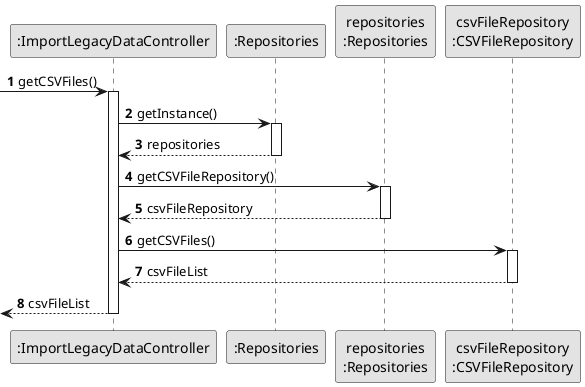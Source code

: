 @startuml
skinparam monochrome true
skinparam packageStyle rectangle
skinparam shadowing false

autonumber


participant ":ImportLegacyDataController" as CTRL
participant ":Repositories" as RepositorySingleton
participant "repositories\n:Repositories" as PLAT
participant "csvFileRepository\n:CSVFileRepository" as CSVFileRepository



-> CTRL : getCSVFiles()
    activate CTRL

        CTRL -> RepositorySingleton : getInstance()
        activate RepositorySingleton

            RepositorySingleton --> CTRL: repositories
        deactivate RepositorySingleton

        CTRL -> PLAT : getCSVFileRepository()
        activate PLAT

            PLAT --> CTRL : csvFileRepository
        deactivate PLAT

        CTRL -> CSVFileRepository : getCSVFiles()
        activate CSVFileRepository

            CSVFileRepository --> CTRL : csvFileList
        deactivate CSVFileRepository

<--CTRL : csvFileList
    deactivate CTRL













@enduml